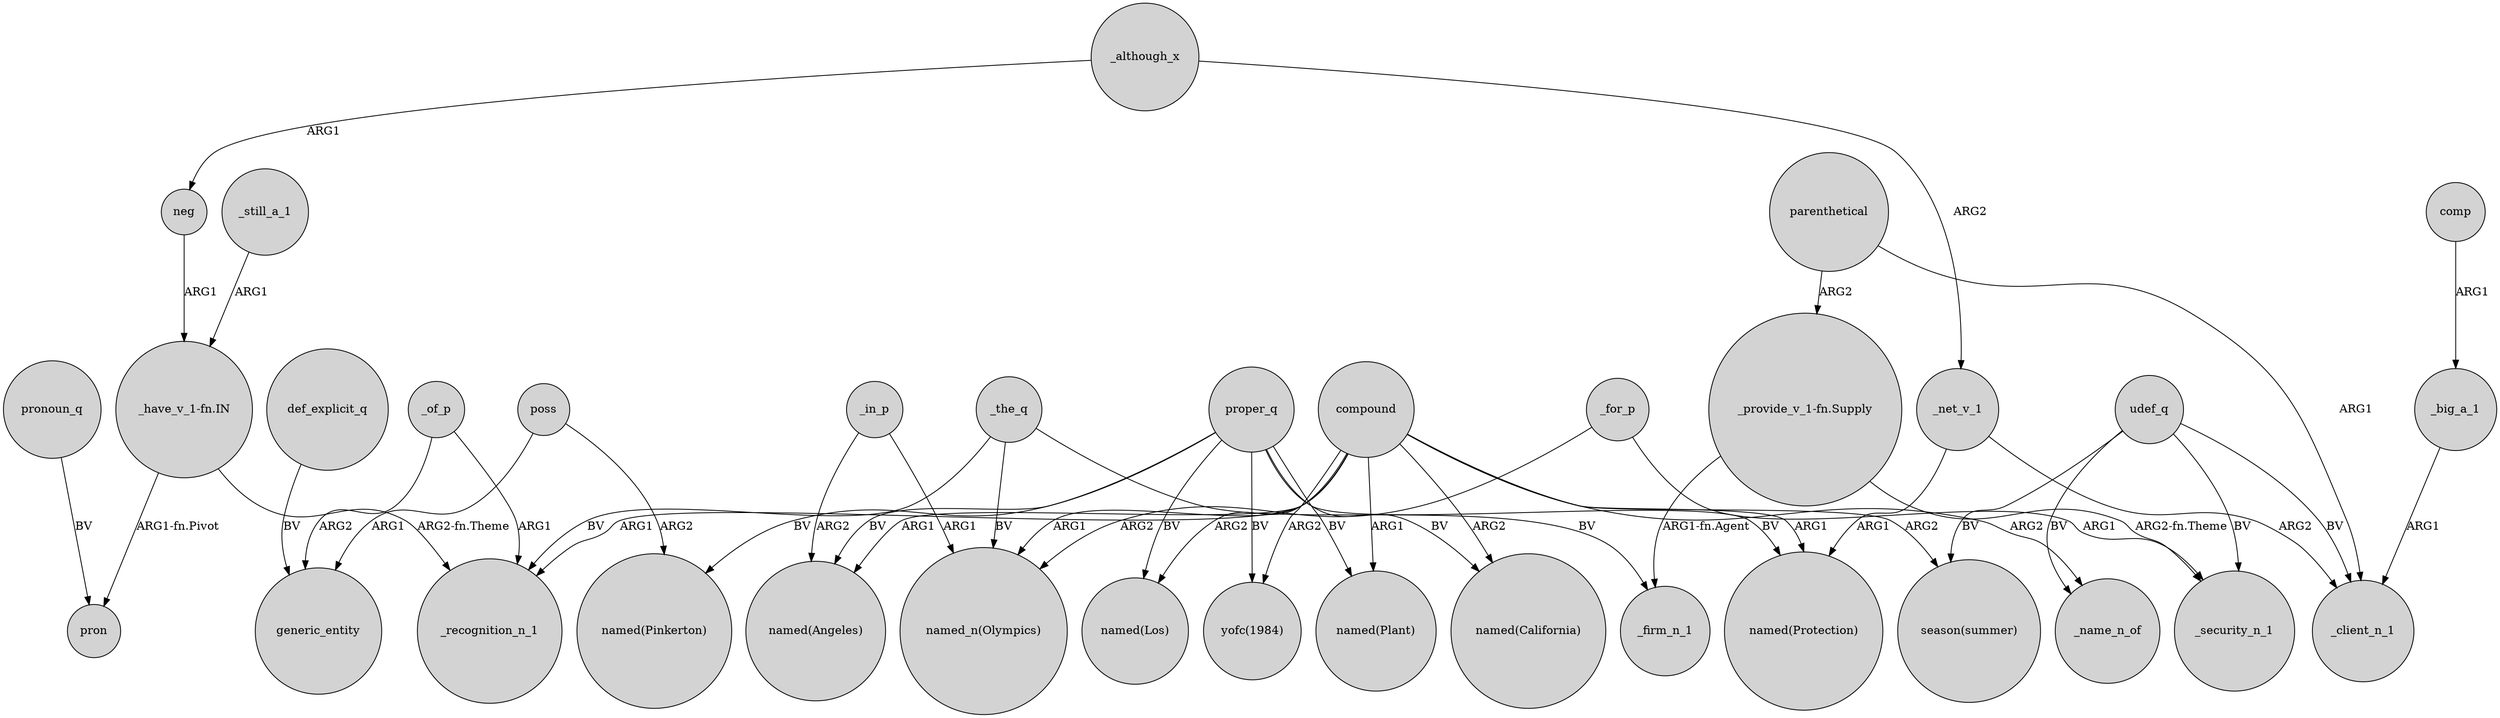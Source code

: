 digraph {
	node [shape=circle style=filled]
	proper_q -> "named(Pinkerton)" [label=BV]
	_of_p -> generic_entity [label=ARG2]
	_the_q -> _recognition_n_1 [label=BV]
	compound -> "season(summer)" [label=ARG2]
	comp -> _big_a_1 [label=ARG1]
	poss -> generic_entity [label=ARG1]
	_the_q -> "named_n(Olympics)" [label=BV]
	proper_q -> "named(Protection)" [label=BV]
	compound -> _name_n_of [label=ARG2]
	udef_q -> "season(summer)" [label=BV]
	neg -> "_have_v_1-fn.IN" [label=ARG1]
	compound -> "named(Los)" [label=ARG2]
	proper_q -> "named(Los)" [label=BV]
	compound -> "named(Protection)" [label=ARG1]
	proper_q -> "named(California)" [label=BV]
	parenthetical -> "_provide_v_1-fn.Supply" [label=ARG2]
	compound -> _recognition_n_1 [label=ARG1]
	def_explicit_q -> generic_entity [label=BV]
	_for_p -> _security_n_1 [label=ARG1]
	proper_q -> "yofc(1984)" [label=BV]
	"_have_v_1-fn.IN" -> pron [label="ARG1-fn.Pivot"]
	_although_x -> _net_v_1 [label=ARG2]
	compound -> "named(Angeles)" [label=ARG1]
	_still_a_1 -> "_have_v_1-fn.IN" [label=ARG1]
	_although_x -> neg [label=ARG1]
	compound -> "yofc(1984)" [label=ARG2]
	poss -> "named(Pinkerton)" [label=ARG2]
	pronoun_q -> pron [label=BV]
	_net_v_1 -> _client_n_1 [label=ARG2]
	_for_p -> "named_n(Olympics)" [label=ARG2]
	compound -> "named_n(Olympics)" [label=ARG1]
	_in_p -> "named(Angeles)" [label=ARG2]
	parenthetical -> _client_n_1 [label=ARG1]
	udef_q -> _client_n_1 [label=BV]
	compound -> "named(Plant)" [label=ARG1]
	proper_q -> "named(Plant)" [label=BV]
	_in_p -> "named_n(Olympics)" [label=ARG1]
	_the_q -> _firm_n_1 [label=BV]
	_of_p -> _recognition_n_1 [label=ARG1]
	compound -> "named(California)" [label=ARG2]
	_net_v_1 -> "named(Protection)" [label=ARG1]
	"_provide_v_1-fn.Supply" -> _firm_n_1 [label="ARG1-fn.Agent"]
	"_provide_v_1-fn.Supply" -> _security_n_1 [label="ARG2-fn.Theme"]
	proper_q -> "named(Angeles)" [label=BV]
	"_have_v_1-fn.IN" -> _recognition_n_1 [label="ARG2-fn.Theme"]
	udef_q -> _name_n_of [label=BV]
	_big_a_1 -> _client_n_1 [label=ARG1]
	udef_q -> _security_n_1 [label=BV]
}
